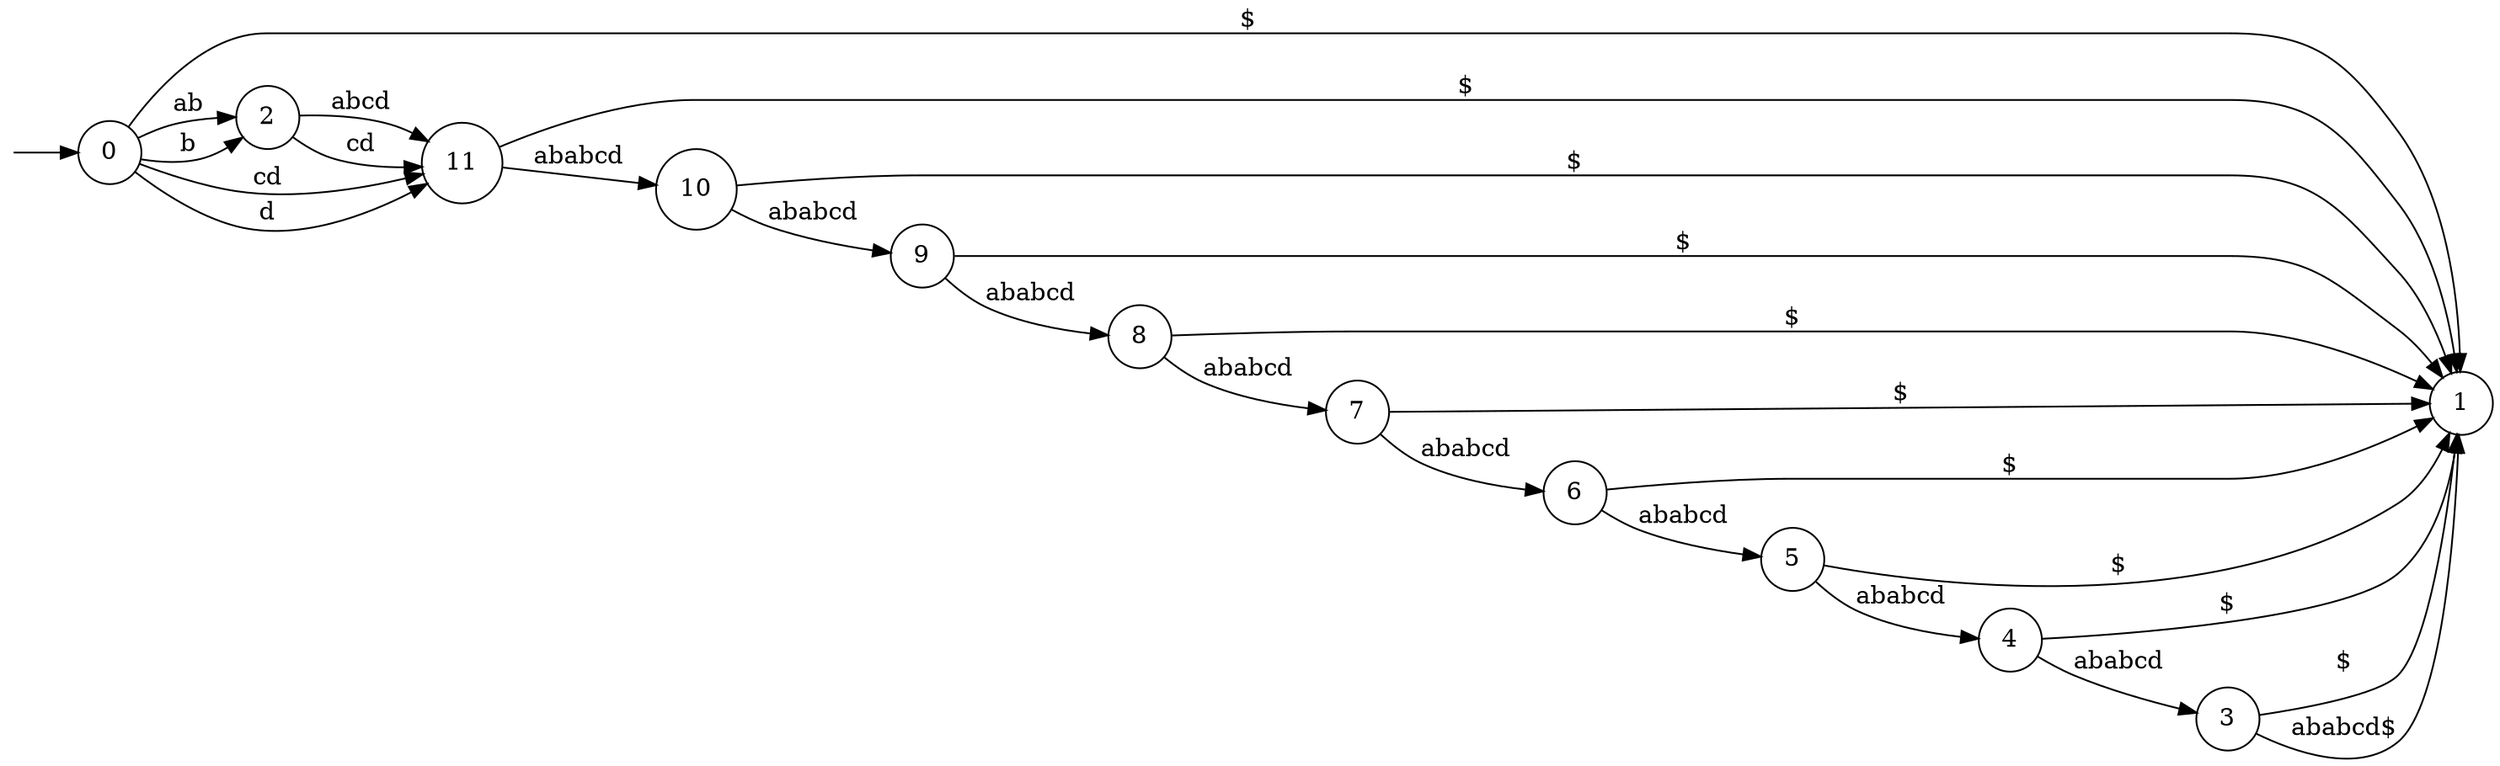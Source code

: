 Digraph A{ 
rankdir=LR;
node[shape = point, color = white]; "";
node [shape = circle, color = black];
"" -> 0;
0 -> 1 [ label = "$" ];
0 -> 2 [ label = "ab" ];
0 -> 2 [ label = "b" ];
0 -> 11 [ label = "cd" ];
0 -> 11 [ label = "d" ];
2 -> 11 [ label = "abcd" ];
2 -> 11 [ label = "cd" ];
3 -> 1 [ label = "$" ];
3 -> 1 [ label = "ababcd$" ];
4 -> 1 [ label = "$" ];
4 -> 3 [ label = "ababcd" ];
5 -> 1 [ label = "$" ];
5 -> 4 [ label = "ababcd" ];
6 -> 1 [ label = "$" ];
6 -> 5 [ label = "ababcd" ];
7 -> 1 [ label = "$" ];
7 -> 6 [ label = "ababcd" ];
8 -> 1 [ label = "$" ];
8 -> 7 [ label = "ababcd" ];
9 -> 1 [ label = "$" ];
9 -> 8 [ label = "ababcd" ];
10 -> 1 [ label = "$" ];
10 -> 9 [ label = "ababcd" ];
11 -> 1 [ label = "$" ];
11 -> 10 [ label = "ababcd" ];
}
